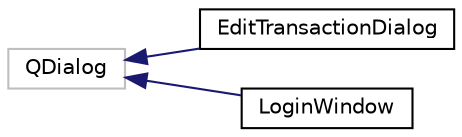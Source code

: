 digraph "Graphical Class Hierarchy"
{
 // INTERACTIVE_SVG=YES
  bgcolor="transparent";
  edge [fontname="Helvetica",fontsize="10",labelfontname="Helvetica",labelfontsize="10"];
  node [fontname="Helvetica",fontsize="10",shape=record];
  rankdir="LR";
  Node4 [label="QDialog",height=0.2,width=0.4,color="grey75"];
  Node4 -> Node0 [dir="back",color="midnightblue",fontsize="10",style="solid",fontname="Helvetica"];
  Node0 [label="EditTransactionDialog",height=0.2,width=0.4,color="black",URL="$class_edit_transaction_dialog.html"];
  Node4 -> Node6 [dir="back",color="midnightblue",fontsize="10",style="solid",fontname="Helvetica"];
  Node6 [label="LoginWindow",height=0.2,width=0.4,color="black",URL="$class_login_window.html"];
}
